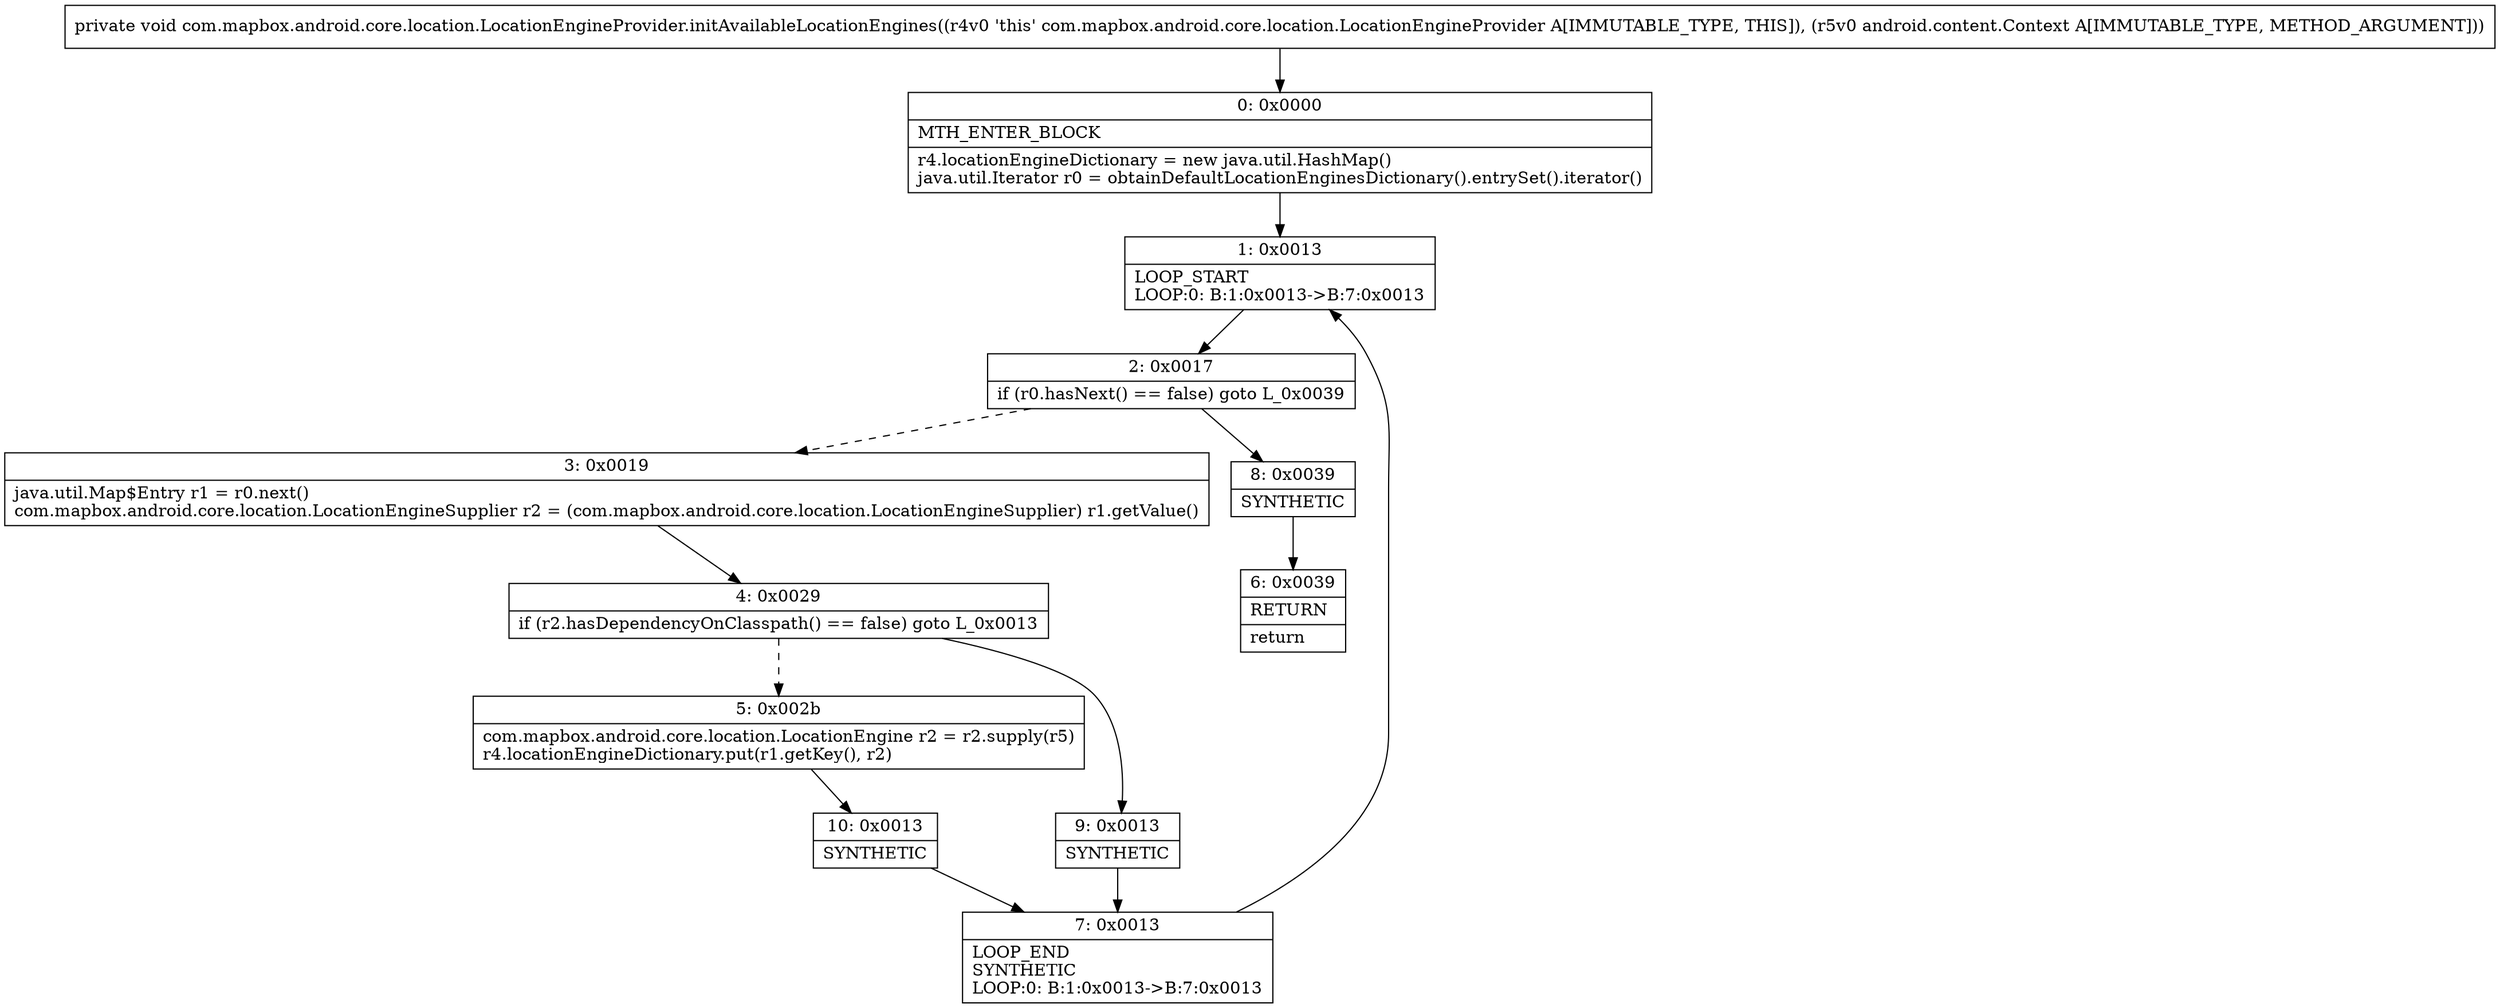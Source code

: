 digraph "CFG forcom.mapbox.android.core.location.LocationEngineProvider.initAvailableLocationEngines(Landroid\/content\/Context;)V" {
Node_0 [shape=record,label="{0\:\ 0x0000|MTH_ENTER_BLOCK\l|r4.locationEngineDictionary = new java.util.HashMap()\ljava.util.Iterator r0 = obtainDefaultLocationEnginesDictionary().entrySet().iterator()\l}"];
Node_1 [shape=record,label="{1\:\ 0x0013|LOOP_START\lLOOP:0: B:1:0x0013\-\>B:7:0x0013\l}"];
Node_2 [shape=record,label="{2\:\ 0x0017|if (r0.hasNext() == false) goto L_0x0039\l}"];
Node_3 [shape=record,label="{3\:\ 0x0019|java.util.Map$Entry r1 = r0.next()\lcom.mapbox.android.core.location.LocationEngineSupplier r2 = (com.mapbox.android.core.location.LocationEngineSupplier) r1.getValue()\l}"];
Node_4 [shape=record,label="{4\:\ 0x0029|if (r2.hasDependencyOnClasspath() == false) goto L_0x0013\l}"];
Node_5 [shape=record,label="{5\:\ 0x002b|com.mapbox.android.core.location.LocationEngine r2 = r2.supply(r5)\lr4.locationEngineDictionary.put(r1.getKey(), r2)\l}"];
Node_6 [shape=record,label="{6\:\ 0x0039|RETURN\l|return\l}"];
Node_7 [shape=record,label="{7\:\ 0x0013|LOOP_END\lSYNTHETIC\lLOOP:0: B:1:0x0013\-\>B:7:0x0013\l}"];
Node_8 [shape=record,label="{8\:\ 0x0039|SYNTHETIC\l}"];
Node_9 [shape=record,label="{9\:\ 0x0013|SYNTHETIC\l}"];
Node_10 [shape=record,label="{10\:\ 0x0013|SYNTHETIC\l}"];
MethodNode[shape=record,label="{private void com.mapbox.android.core.location.LocationEngineProvider.initAvailableLocationEngines((r4v0 'this' com.mapbox.android.core.location.LocationEngineProvider A[IMMUTABLE_TYPE, THIS]), (r5v0 android.content.Context A[IMMUTABLE_TYPE, METHOD_ARGUMENT])) }"];
MethodNode -> Node_0;
Node_0 -> Node_1;
Node_1 -> Node_2;
Node_2 -> Node_3[style=dashed];
Node_2 -> Node_8;
Node_3 -> Node_4;
Node_4 -> Node_5[style=dashed];
Node_4 -> Node_9;
Node_5 -> Node_10;
Node_7 -> Node_1;
Node_8 -> Node_6;
Node_9 -> Node_7;
Node_10 -> Node_7;
}


